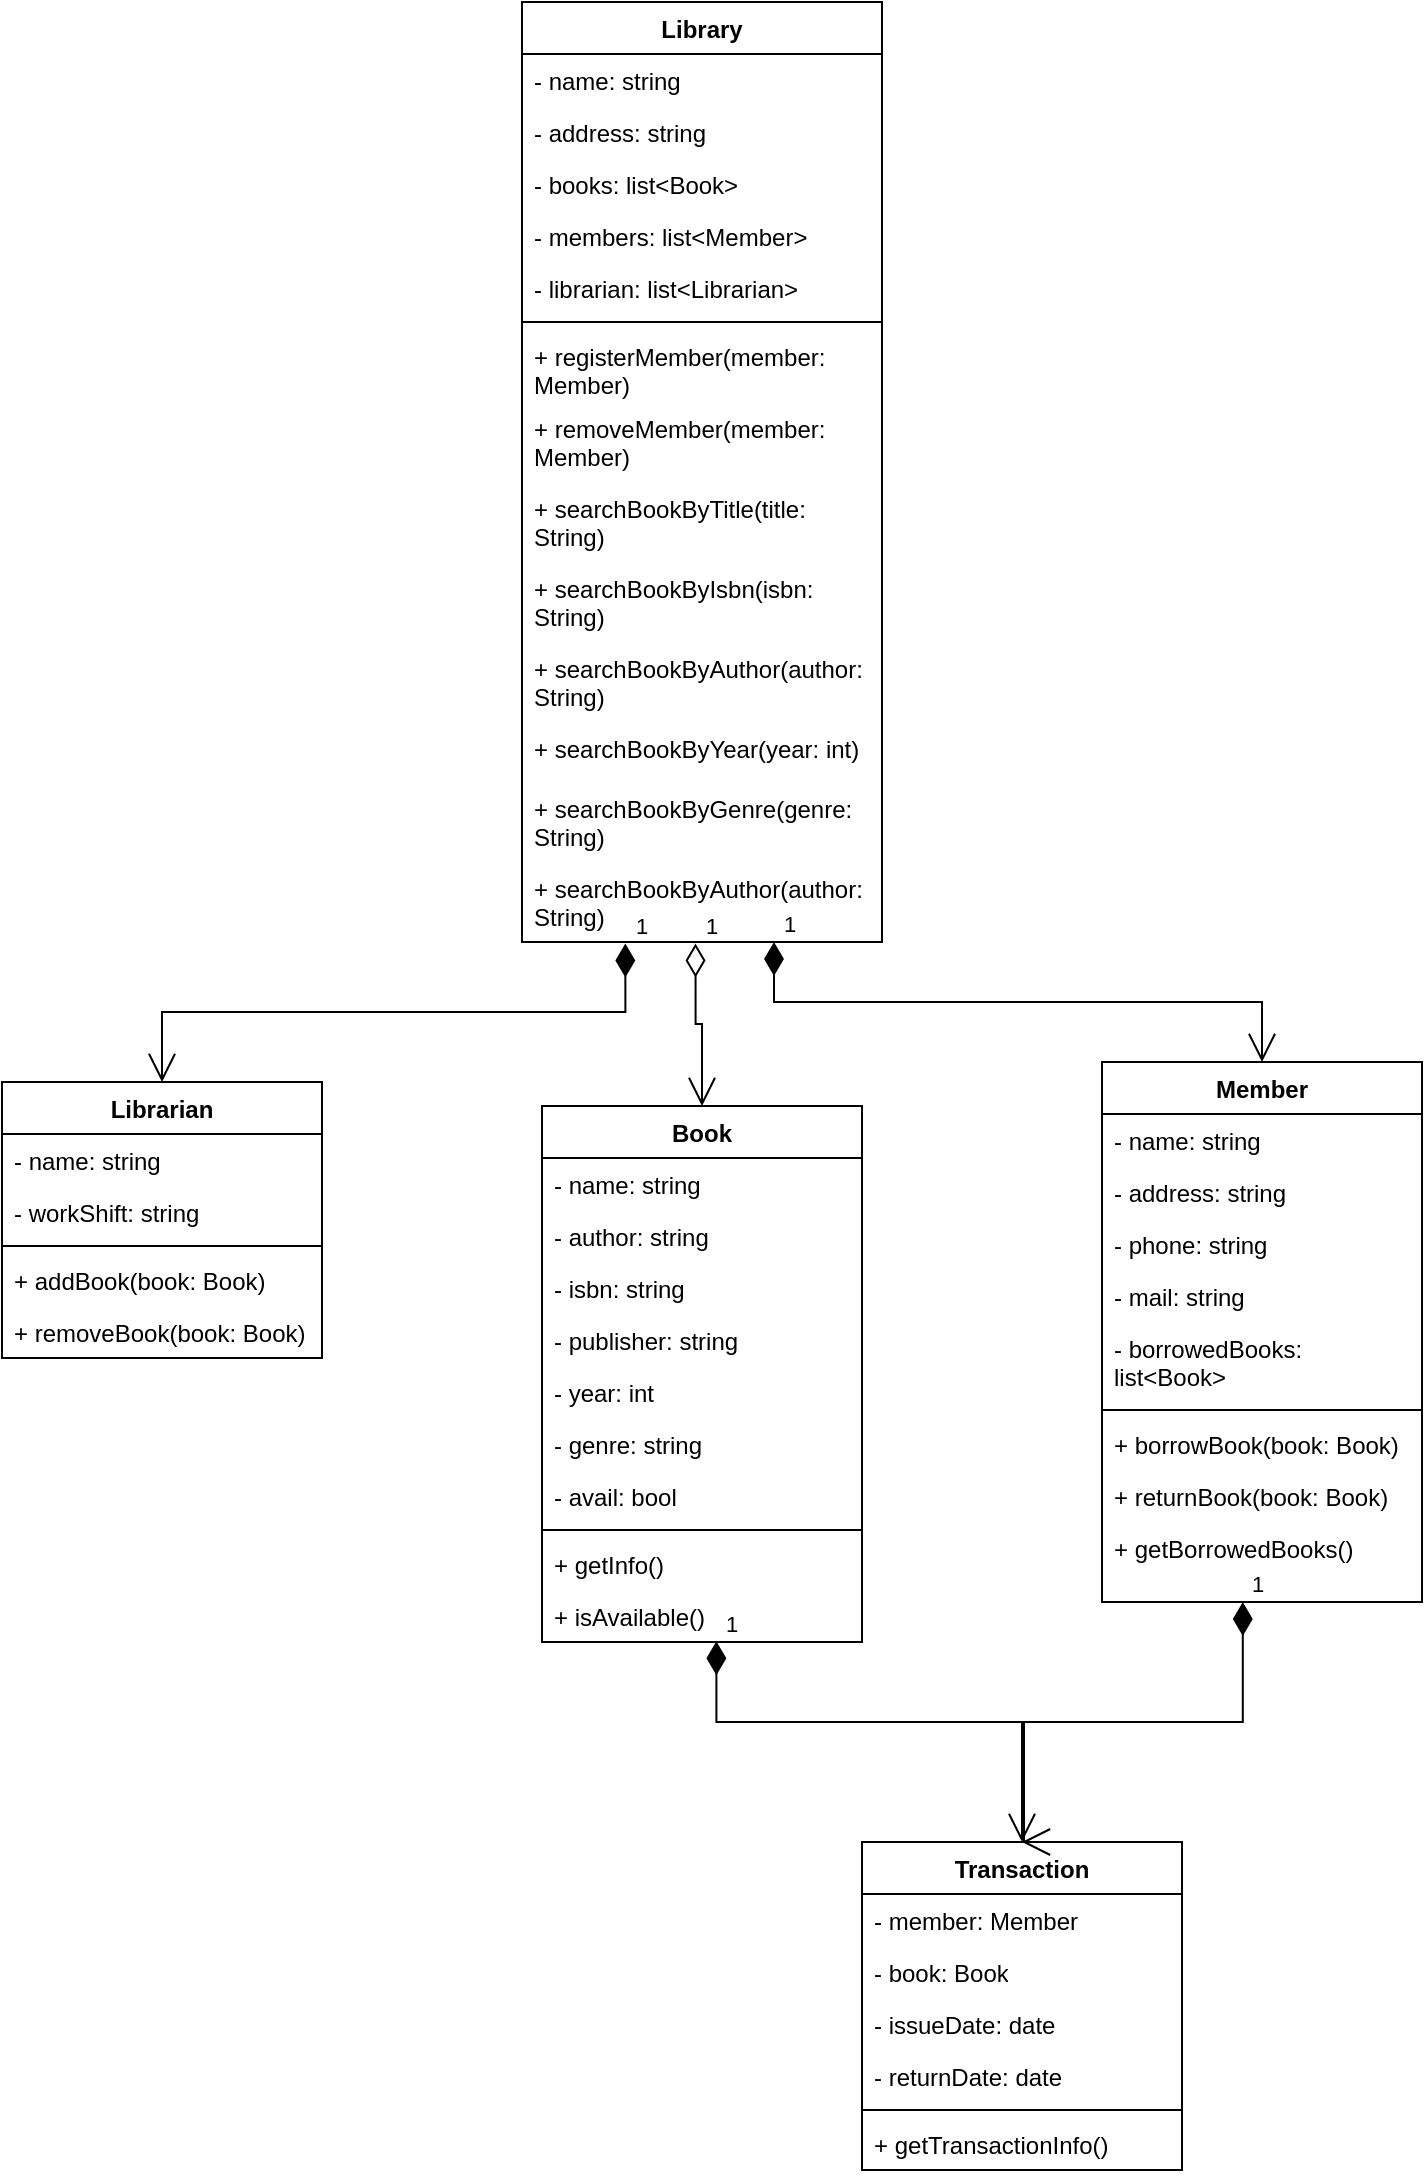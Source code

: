 <mxfile version="24.7.16">
  <diagram name="Страница — 1" id="AhORE3f5JhfYJGpRzW0F">
    <mxGraphModel dx="1050" dy="663" grid="1" gridSize="10" guides="1" tooltips="1" connect="1" arrows="1" fold="1" page="1" pageScale="1" pageWidth="827" pageHeight="1169" math="0" shadow="0">
      <root>
        <mxCell id="0" />
        <mxCell id="1" parent="0" />
        <mxCell id="qfnEQF6QedUYXIoVcdJ5-1" value="Book" style="swimlane;fontStyle=1;align=center;verticalAlign=top;childLayout=stackLayout;horizontal=1;startSize=26;horizontalStack=0;resizeParent=1;resizeParentMax=0;resizeLast=0;collapsible=1;marginBottom=0;whiteSpace=wrap;html=1;" vertex="1" parent="1">
          <mxGeometry x="310" y="572" width="160" height="268" as="geometry" />
        </mxCell>
        <mxCell id="qfnEQF6QedUYXIoVcdJ5-2" value="- name: string" style="text;strokeColor=none;fillColor=none;align=left;verticalAlign=top;spacingLeft=4;spacingRight=4;overflow=hidden;rotatable=0;points=[[0,0.5],[1,0.5]];portConstraint=eastwest;whiteSpace=wrap;html=1;" vertex="1" parent="qfnEQF6QedUYXIoVcdJ5-1">
          <mxGeometry y="26" width="160" height="26" as="geometry" />
        </mxCell>
        <mxCell id="qfnEQF6QedUYXIoVcdJ5-26" value="- author: string" style="text;strokeColor=none;fillColor=none;align=left;verticalAlign=top;spacingLeft=4;spacingRight=4;overflow=hidden;rotatable=0;points=[[0,0.5],[1,0.5]];portConstraint=eastwest;whiteSpace=wrap;html=1;" vertex="1" parent="qfnEQF6QedUYXIoVcdJ5-1">
          <mxGeometry y="52" width="160" height="26" as="geometry" />
        </mxCell>
        <mxCell id="qfnEQF6QedUYXIoVcdJ5-25" value="- isbn: string" style="text;strokeColor=none;fillColor=none;align=left;verticalAlign=top;spacingLeft=4;spacingRight=4;overflow=hidden;rotatable=0;points=[[0,0.5],[1,0.5]];portConstraint=eastwest;whiteSpace=wrap;html=1;" vertex="1" parent="qfnEQF6QedUYXIoVcdJ5-1">
          <mxGeometry y="78" width="160" height="26" as="geometry" />
        </mxCell>
        <mxCell id="qfnEQF6QedUYXIoVcdJ5-24" value="- publisher: string" style="text;strokeColor=none;fillColor=none;align=left;verticalAlign=top;spacingLeft=4;spacingRight=4;overflow=hidden;rotatable=0;points=[[0,0.5],[1,0.5]];portConstraint=eastwest;whiteSpace=wrap;html=1;" vertex="1" parent="qfnEQF6QedUYXIoVcdJ5-1">
          <mxGeometry y="104" width="160" height="26" as="geometry" />
        </mxCell>
        <mxCell id="qfnEQF6QedUYXIoVcdJ5-23" value="- year: int" style="text;strokeColor=none;fillColor=none;align=left;verticalAlign=top;spacingLeft=4;spacingRight=4;overflow=hidden;rotatable=0;points=[[0,0.5],[1,0.5]];portConstraint=eastwest;whiteSpace=wrap;html=1;" vertex="1" parent="qfnEQF6QedUYXIoVcdJ5-1">
          <mxGeometry y="130" width="160" height="26" as="geometry" />
        </mxCell>
        <mxCell id="qfnEQF6QedUYXIoVcdJ5-22" value="- genre: string" style="text;strokeColor=none;fillColor=none;align=left;verticalAlign=top;spacingLeft=4;spacingRight=4;overflow=hidden;rotatable=0;points=[[0,0.5],[1,0.5]];portConstraint=eastwest;whiteSpace=wrap;html=1;" vertex="1" parent="qfnEQF6QedUYXIoVcdJ5-1">
          <mxGeometry y="156" width="160" height="26" as="geometry" />
        </mxCell>
        <mxCell id="qfnEQF6QedUYXIoVcdJ5-21" value="- avail: bool" style="text;strokeColor=none;fillColor=none;align=left;verticalAlign=top;spacingLeft=4;spacingRight=4;overflow=hidden;rotatable=0;points=[[0,0.5],[1,0.5]];portConstraint=eastwest;whiteSpace=wrap;html=1;" vertex="1" parent="qfnEQF6QedUYXIoVcdJ5-1">
          <mxGeometry y="182" width="160" height="26" as="geometry" />
        </mxCell>
        <mxCell id="qfnEQF6QedUYXIoVcdJ5-3" value="" style="line;strokeWidth=1;fillColor=none;align=left;verticalAlign=middle;spacingTop=-1;spacingLeft=3;spacingRight=3;rotatable=0;labelPosition=right;points=[];portConstraint=eastwest;strokeColor=inherit;" vertex="1" parent="qfnEQF6QedUYXIoVcdJ5-1">
          <mxGeometry y="208" width="160" height="8" as="geometry" />
        </mxCell>
        <mxCell id="qfnEQF6QedUYXIoVcdJ5-4" value="+ getInfo()" style="text;strokeColor=none;fillColor=none;align=left;verticalAlign=top;spacingLeft=4;spacingRight=4;overflow=hidden;rotatable=0;points=[[0,0.5],[1,0.5]];portConstraint=eastwest;whiteSpace=wrap;html=1;" vertex="1" parent="qfnEQF6QedUYXIoVcdJ5-1">
          <mxGeometry y="216" width="160" height="26" as="geometry" />
        </mxCell>
        <mxCell id="qfnEQF6QedUYXIoVcdJ5-27" value="+ isAvailable()" style="text;strokeColor=none;fillColor=none;align=left;verticalAlign=top;spacingLeft=4;spacingRight=4;overflow=hidden;rotatable=0;points=[[0,0.5],[1,0.5]];portConstraint=eastwest;whiteSpace=wrap;html=1;" vertex="1" parent="qfnEQF6QedUYXIoVcdJ5-1">
          <mxGeometry y="242" width="160" height="26" as="geometry" />
        </mxCell>
        <mxCell id="qfnEQF6QedUYXIoVcdJ5-5" value="Member" style="swimlane;fontStyle=1;align=center;verticalAlign=top;childLayout=stackLayout;horizontal=1;startSize=26;horizontalStack=0;resizeParent=1;resizeParentMax=0;resizeLast=0;collapsible=1;marginBottom=0;whiteSpace=wrap;html=1;" vertex="1" parent="1">
          <mxGeometry x="590" y="550" width="160" height="270" as="geometry" />
        </mxCell>
        <mxCell id="qfnEQF6QedUYXIoVcdJ5-6" value="- name: string" style="text;strokeColor=none;fillColor=none;align=left;verticalAlign=top;spacingLeft=4;spacingRight=4;overflow=hidden;rotatable=0;points=[[0,0.5],[1,0.5]];portConstraint=eastwest;whiteSpace=wrap;html=1;" vertex="1" parent="qfnEQF6QedUYXIoVcdJ5-5">
          <mxGeometry y="26" width="160" height="26" as="geometry" />
        </mxCell>
        <mxCell id="qfnEQF6QedUYXIoVcdJ5-31" value="- address: string" style="text;strokeColor=none;fillColor=none;align=left;verticalAlign=top;spacingLeft=4;spacingRight=4;overflow=hidden;rotatable=0;points=[[0,0.5],[1,0.5]];portConstraint=eastwest;whiteSpace=wrap;html=1;" vertex="1" parent="qfnEQF6QedUYXIoVcdJ5-5">
          <mxGeometry y="52" width="160" height="26" as="geometry" />
        </mxCell>
        <mxCell id="qfnEQF6QedUYXIoVcdJ5-30" value="- phone: string" style="text;strokeColor=none;fillColor=none;align=left;verticalAlign=top;spacingLeft=4;spacingRight=4;overflow=hidden;rotatable=0;points=[[0,0.5],[1,0.5]];portConstraint=eastwest;whiteSpace=wrap;html=1;" vertex="1" parent="qfnEQF6QedUYXIoVcdJ5-5">
          <mxGeometry y="78" width="160" height="26" as="geometry" />
        </mxCell>
        <mxCell id="qfnEQF6QedUYXIoVcdJ5-29" value="- mail: string" style="text;strokeColor=none;fillColor=none;align=left;verticalAlign=top;spacingLeft=4;spacingRight=4;overflow=hidden;rotatable=0;points=[[0,0.5],[1,0.5]];portConstraint=eastwest;whiteSpace=wrap;html=1;" vertex="1" parent="qfnEQF6QedUYXIoVcdJ5-5">
          <mxGeometry y="104" width="160" height="26" as="geometry" />
        </mxCell>
        <mxCell id="qfnEQF6QedUYXIoVcdJ5-28" value="- borrowedBooks: list&amp;lt;Book&amp;gt;" style="text;strokeColor=none;fillColor=none;align=left;verticalAlign=top;spacingLeft=4;spacingRight=4;overflow=hidden;rotatable=0;points=[[0,0.5],[1,0.5]];portConstraint=eastwest;whiteSpace=wrap;html=1;" vertex="1" parent="qfnEQF6QedUYXIoVcdJ5-5">
          <mxGeometry y="130" width="160" height="40" as="geometry" />
        </mxCell>
        <mxCell id="qfnEQF6QedUYXIoVcdJ5-7" value="" style="line;strokeWidth=1;fillColor=none;align=left;verticalAlign=middle;spacingTop=-1;spacingLeft=3;spacingRight=3;rotatable=0;labelPosition=right;points=[];portConstraint=eastwest;strokeColor=inherit;" vertex="1" parent="qfnEQF6QedUYXIoVcdJ5-5">
          <mxGeometry y="170" width="160" height="8" as="geometry" />
        </mxCell>
        <mxCell id="qfnEQF6QedUYXIoVcdJ5-8" value="+ borrowBook(book: Book)" style="text;strokeColor=none;fillColor=none;align=left;verticalAlign=top;spacingLeft=4;spacingRight=4;overflow=hidden;rotatable=0;points=[[0,0.5],[1,0.5]];portConstraint=eastwest;whiteSpace=wrap;html=1;" vertex="1" parent="qfnEQF6QedUYXIoVcdJ5-5">
          <mxGeometry y="178" width="160" height="26" as="geometry" />
        </mxCell>
        <mxCell id="qfnEQF6QedUYXIoVcdJ5-33" value="+ returnBook(book: Book)" style="text;strokeColor=none;fillColor=none;align=left;verticalAlign=top;spacingLeft=4;spacingRight=4;overflow=hidden;rotatable=0;points=[[0,0.5],[1,0.5]];portConstraint=eastwest;whiteSpace=wrap;html=1;" vertex="1" parent="qfnEQF6QedUYXIoVcdJ5-5">
          <mxGeometry y="204" width="160" height="26" as="geometry" />
        </mxCell>
        <mxCell id="qfnEQF6QedUYXIoVcdJ5-32" value="+ getBorrowedBooks()" style="text;strokeColor=none;fillColor=none;align=left;verticalAlign=top;spacingLeft=4;spacingRight=4;overflow=hidden;rotatable=0;points=[[0,0.5],[1,0.5]];portConstraint=eastwest;whiteSpace=wrap;html=1;" vertex="1" parent="qfnEQF6QedUYXIoVcdJ5-5">
          <mxGeometry y="230" width="160" height="40" as="geometry" />
        </mxCell>
        <mxCell id="qfnEQF6QedUYXIoVcdJ5-9" value="Transaction" style="swimlane;fontStyle=1;align=center;verticalAlign=top;childLayout=stackLayout;horizontal=1;startSize=26;horizontalStack=0;resizeParent=1;resizeParentMax=0;resizeLast=0;collapsible=1;marginBottom=0;whiteSpace=wrap;html=1;" vertex="1" parent="1">
          <mxGeometry x="470" y="940" width="160" height="164" as="geometry" />
        </mxCell>
        <mxCell id="qfnEQF6QedUYXIoVcdJ5-10" value="- member: Member" style="text;strokeColor=none;fillColor=none;align=left;verticalAlign=top;spacingLeft=4;spacingRight=4;overflow=hidden;rotatable=0;points=[[0,0.5],[1,0.5]];portConstraint=eastwest;whiteSpace=wrap;html=1;" vertex="1" parent="qfnEQF6QedUYXIoVcdJ5-9">
          <mxGeometry y="26" width="160" height="26" as="geometry" />
        </mxCell>
        <mxCell id="qfnEQF6QedUYXIoVcdJ5-51" value="- book: Book" style="text;strokeColor=none;fillColor=none;align=left;verticalAlign=top;spacingLeft=4;spacingRight=4;overflow=hidden;rotatable=0;points=[[0,0.5],[1,0.5]];portConstraint=eastwest;whiteSpace=wrap;html=1;" vertex="1" parent="qfnEQF6QedUYXIoVcdJ5-9">
          <mxGeometry y="52" width="160" height="26" as="geometry" />
        </mxCell>
        <mxCell id="qfnEQF6QedUYXIoVcdJ5-50" value="- issueDate: date" style="text;strokeColor=none;fillColor=none;align=left;verticalAlign=top;spacingLeft=4;spacingRight=4;overflow=hidden;rotatable=0;points=[[0,0.5],[1,0.5]];portConstraint=eastwest;whiteSpace=wrap;html=1;" vertex="1" parent="qfnEQF6QedUYXIoVcdJ5-9">
          <mxGeometry y="78" width="160" height="26" as="geometry" />
        </mxCell>
        <mxCell id="qfnEQF6QedUYXIoVcdJ5-49" value="- returnDate: date" style="text;strokeColor=none;fillColor=none;align=left;verticalAlign=top;spacingLeft=4;spacingRight=4;overflow=hidden;rotatable=0;points=[[0,0.5],[1,0.5]];portConstraint=eastwest;whiteSpace=wrap;html=1;" vertex="1" parent="qfnEQF6QedUYXIoVcdJ5-9">
          <mxGeometry y="104" width="160" height="26" as="geometry" />
        </mxCell>
        <mxCell id="qfnEQF6QedUYXIoVcdJ5-11" value="" style="line;strokeWidth=1;fillColor=none;align=left;verticalAlign=middle;spacingTop=-1;spacingLeft=3;spacingRight=3;rotatable=0;labelPosition=right;points=[];portConstraint=eastwest;strokeColor=inherit;" vertex="1" parent="qfnEQF6QedUYXIoVcdJ5-9">
          <mxGeometry y="130" width="160" height="8" as="geometry" />
        </mxCell>
        <mxCell id="qfnEQF6QedUYXIoVcdJ5-12" value="+ getTransactionInfo()" style="text;strokeColor=none;fillColor=none;align=left;verticalAlign=top;spacingLeft=4;spacingRight=4;overflow=hidden;rotatable=0;points=[[0,0.5],[1,0.5]];portConstraint=eastwest;whiteSpace=wrap;html=1;" vertex="1" parent="qfnEQF6QedUYXIoVcdJ5-9">
          <mxGeometry y="138" width="160" height="26" as="geometry" />
        </mxCell>
        <mxCell id="qfnEQF6QedUYXIoVcdJ5-13" value="Library" style="swimlane;fontStyle=1;align=center;verticalAlign=top;childLayout=stackLayout;horizontal=1;startSize=26;horizontalStack=0;resizeParent=1;resizeParentMax=0;resizeLast=0;collapsible=1;marginBottom=0;whiteSpace=wrap;html=1;" vertex="1" parent="1">
          <mxGeometry x="300" y="20" width="180" height="470" as="geometry" />
        </mxCell>
        <mxCell id="qfnEQF6QedUYXIoVcdJ5-14" value="- name: string" style="text;strokeColor=none;fillColor=none;align=left;verticalAlign=top;spacingLeft=4;spacingRight=4;overflow=hidden;rotatable=0;points=[[0,0.5],[1,0.5]];portConstraint=eastwest;whiteSpace=wrap;html=1;" vertex="1" parent="qfnEQF6QedUYXIoVcdJ5-13">
          <mxGeometry y="26" width="180" height="26" as="geometry" />
        </mxCell>
        <mxCell id="qfnEQF6QedUYXIoVcdJ5-41" value="- address: string" style="text;strokeColor=none;fillColor=none;align=left;verticalAlign=top;spacingLeft=4;spacingRight=4;overflow=hidden;rotatable=0;points=[[0,0.5],[1,0.5]];portConstraint=eastwest;whiteSpace=wrap;html=1;" vertex="1" parent="qfnEQF6QedUYXIoVcdJ5-13">
          <mxGeometry y="52" width="180" height="26" as="geometry" />
        </mxCell>
        <mxCell id="qfnEQF6QedUYXIoVcdJ5-40" value="- books: list&amp;lt;Book&amp;gt;" style="text;strokeColor=none;fillColor=none;align=left;verticalAlign=top;spacingLeft=4;spacingRight=4;overflow=hidden;rotatable=0;points=[[0,0.5],[1,0.5]];portConstraint=eastwest;whiteSpace=wrap;html=1;" vertex="1" parent="qfnEQF6QedUYXIoVcdJ5-13">
          <mxGeometry y="78" width="180" height="26" as="geometry" />
        </mxCell>
        <mxCell id="qfnEQF6QedUYXIoVcdJ5-39" value="- members: list&amp;lt;Member&amp;gt;" style="text;strokeColor=none;fillColor=none;align=left;verticalAlign=top;spacingLeft=4;spacingRight=4;overflow=hidden;rotatable=0;points=[[0,0.5],[1,0.5]];portConstraint=eastwest;whiteSpace=wrap;html=1;" vertex="1" parent="qfnEQF6QedUYXIoVcdJ5-13">
          <mxGeometry y="104" width="180" height="26" as="geometry" />
        </mxCell>
        <mxCell id="qfnEQF6QedUYXIoVcdJ5-38" value="- librarian: list&amp;lt;Librarian&amp;gt;" style="text;strokeColor=none;fillColor=none;align=left;verticalAlign=top;spacingLeft=4;spacingRight=4;overflow=hidden;rotatable=0;points=[[0,0.5],[1,0.5]];portConstraint=eastwest;whiteSpace=wrap;html=1;" vertex="1" parent="qfnEQF6QedUYXIoVcdJ5-13">
          <mxGeometry y="130" width="180" height="26" as="geometry" />
        </mxCell>
        <mxCell id="qfnEQF6QedUYXIoVcdJ5-15" value="" style="line;strokeWidth=1;fillColor=none;align=left;verticalAlign=middle;spacingTop=-1;spacingLeft=3;spacingRight=3;rotatable=0;labelPosition=right;points=[];portConstraint=eastwest;strokeColor=inherit;" vertex="1" parent="qfnEQF6QedUYXIoVcdJ5-13">
          <mxGeometry y="156" width="180" height="8" as="geometry" />
        </mxCell>
        <mxCell id="qfnEQF6QedUYXIoVcdJ5-16" value="+ registerMember(member: Member)" style="text;strokeColor=none;fillColor=none;align=left;verticalAlign=top;spacingLeft=4;spacingRight=4;overflow=hidden;rotatable=0;points=[[0,0.5],[1,0.5]];portConstraint=eastwest;whiteSpace=wrap;html=1;" vertex="1" parent="qfnEQF6QedUYXIoVcdJ5-13">
          <mxGeometry y="164" width="180" height="36" as="geometry" />
        </mxCell>
        <mxCell id="qfnEQF6QedUYXIoVcdJ5-44" value="+&amp;nbsp;removeMember(member: Member)" style="text;strokeColor=none;fillColor=none;align=left;verticalAlign=top;spacingLeft=4;spacingRight=4;overflow=hidden;rotatable=0;points=[[0,0.5],[1,0.5]];portConstraint=eastwest;whiteSpace=wrap;html=1;" vertex="1" parent="qfnEQF6QedUYXIoVcdJ5-13">
          <mxGeometry y="200" width="180" height="40" as="geometry" />
        </mxCell>
        <mxCell id="qfnEQF6QedUYXIoVcdJ5-43" value="+ searchBookByTitle(title: String)" style="text;strokeColor=none;fillColor=none;align=left;verticalAlign=top;spacingLeft=4;spacingRight=4;overflow=hidden;rotatable=0;points=[[0,0.5],[1,0.5]];portConstraint=eastwest;whiteSpace=wrap;html=1;" vertex="1" parent="qfnEQF6QedUYXIoVcdJ5-13">
          <mxGeometry y="240" width="180" height="40" as="geometry" />
        </mxCell>
        <mxCell id="qfnEQF6QedUYXIoVcdJ5-45" value="+ searchBookByIsbn(isbn: String)" style="text;strokeColor=none;fillColor=none;align=left;verticalAlign=top;spacingLeft=4;spacingRight=4;overflow=hidden;rotatable=0;points=[[0,0.5],[1,0.5]];portConstraint=eastwest;whiteSpace=wrap;html=1;" vertex="1" parent="qfnEQF6QedUYXIoVcdJ5-13">
          <mxGeometry y="280" width="180" height="40" as="geometry" />
        </mxCell>
        <mxCell id="qfnEQF6QedUYXIoVcdJ5-42" value="+&amp;nbsp;searchBookByAuthor(author: String)" style="text;strokeColor=none;fillColor=none;align=left;verticalAlign=top;spacingLeft=4;spacingRight=4;overflow=hidden;rotatable=0;points=[[0,0.5],[1,0.5]];portConstraint=eastwest;whiteSpace=wrap;html=1;" vertex="1" parent="qfnEQF6QedUYXIoVcdJ5-13">
          <mxGeometry y="320" width="180" height="40" as="geometry" />
        </mxCell>
        <mxCell id="qfnEQF6QedUYXIoVcdJ5-47" value="+&amp;nbsp;searchBookByYear(year: int)" style="text;strokeColor=none;fillColor=none;align=left;verticalAlign=top;spacingLeft=4;spacingRight=4;overflow=hidden;rotatable=0;points=[[0,0.5],[1,0.5]];portConstraint=eastwest;whiteSpace=wrap;html=1;" vertex="1" parent="qfnEQF6QedUYXIoVcdJ5-13">
          <mxGeometry y="360" width="180" height="30" as="geometry" />
        </mxCell>
        <mxCell id="qfnEQF6QedUYXIoVcdJ5-48" value="+&amp;nbsp;searchBookByGenre(genre: String)" style="text;strokeColor=none;fillColor=none;align=left;verticalAlign=top;spacingLeft=4;spacingRight=4;overflow=hidden;rotatable=0;points=[[0,0.5],[1,0.5]];portConstraint=eastwest;whiteSpace=wrap;html=1;" vertex="1" parent="qfnEQF6QedUYXIoVcdJ5-13">
          <mxGeometry y="390" width="180" height="40" as="geometry" />
        </mxCell>
        <mxCell id="qfnEQF6QedUYXIoVcdJ5-46" value="+&amp;nbsp;searchBookByAuthor(author: String)" style="text;strokeColor=none;fillColor=none;align=left;verticalAlign=top;spacingLeft=4;spacingRight=4;overflow=hidden;rotatable=0;points=[[0,0.5],[1,0.5]];portConstraint=eastwest;whiteSpace=wrap;html=1;" vertex="1" parent="qfnEQF6QedUYXIoVcdJ5-13">
          <mxGeometry y="430" width="180" height="40" as="geometry" />
        </mxCell>
        <mxCell id="qfnEQF6QedUYXIoVcdJ5-17" value="Librarian" style="swimlane;fontStyle=1;align=center;verticalAlign=top;childLayout=stackLayout;horizontal=1;startSize=26;horizontalStack=0;resizeParent=1;resizeParentMax=0;resizeLast=0;collapsible=1;marginBottom=0;whiteSpace=wrap;html=1;" vertex="1" parent="1">
          <mxGeometry x="40" y="560" width="160" height="138" as="geometry" />
        </mxCell>
        <mxCell id="qfnEQF6QedUYXIoVcdJ5-18" value="- name: string" style="text;strokeColor=none;fillColor=none;align=left;verticalAlign=top;spacingLeft=4;spacingRight=4;overflow=hidden;rotatable=0;points=[[0,0.5],[1,0.5]];portConstraint=eastwest;whiteSpace=wrap;html=1;" vertex="1" parent="qfnEQF6QedUYXIoVcdJ5-17">
          <mxGeometry y="26" width="160" height="26" as="geometry" />
        </mxCell>
        <mxCell id="qfnEQF6QedUYXIoVcdJ5-34" value="- workShift: string" style="text;strokeColor=none;fillColor=none;align=left;verticalAlign=top;spacingLeft=4;spacingRight=4;overflow=hidden;rotatable=0;points=[[0,0.5],[1,0.5]];portConstraint=eastwest;whiteSpace=wrap;html=1;" vertex="1" parent="qfnEQF6QedUYXIoVcdJ5-17">
          <mxGeometry y="52" width="160" height="26" as="geometry" />
        </mxCell>
        <mxCell id="qfnEQF6QedUYXIoVcdJ5-19" value="" style="line;strokeWidth=1;fillColor=none;align=left;verticalAlign=middle;spacingTop=-1;spacingLeft=3;spacingRight=3;rotatable=0;labelPosition=right;points=[];portConstraint=eastwest;strokeColor=inherit;" vertex="1" parent="qfnEQF6QedUYXIoVcdJ5-17">
          <mxGeometry y="78" width="160" height="8" as="geometry" />
        </mxCell>
        <mxCell id="qfnEQF6QedUYXIoVcdJ5-20" value="+ addBook(book: Book)" style="text;strokeColor=none;fillColor=none;align=left;verticalAlign=top;spacingLeft=4;spacingRight=4;overflow=hidden;rotatable=0;points=[[0,0.5],[1,0.5]];portConstraint=eastwest;whiteSpace=wrap;html=1;" vertex="1" parent="qfnEQF6QedUYXIoVcdJ5-17">
          <mxGeometry y="86" width="160" height="26" as="geometry" />
        </mxCell>
        <mxCell id="qfnEQF6QedUYXIoVcdJ5-36" value="+ removeBook(book: Book)" style="text;strokeColor=none;fillColor=none;align=left;verticalAlign=top;spacingLeft=4;spacingRight=4;overflow=hidden;rotatable=0;points=[[0,0.5],[1,0.5]];portConstraint=eastwest;whiteSpace=wrap;html=1;" vertex="1" parent="qfnEQF6QedUYXIoVcdJ5-17">
          <mxGeometry y="112" width="160" height="26" as="geometry" />
        </mxCell>
        <mxCell id="qfnEQF6QedUYXIoVcdJ5-52" value="1" style="endArrow=open;html=1;endSize=12;startArrow=diamondThin;startSize=14;startFill=0;edgeStyle=orthogonalEdgeStyle;align=left;verticalAlign=bottom;rounded=0;exitX=0.482;exitY=1.02;exitDx=0;exitDy=0;exitPerimeter=0;entryX=0.5;entryY=0;entryDx=0;entryDy=0;" edge="1" parent="1" source="qfnEQF6QedUYXIoVcdJ5-46" target="qfnEQF6QedUYXIoVcdJ5-1">
          <mxGeometry x="-1" y="3" relative="1" as="geometry">
            <mxPoint x="40" y="890" as="sourcePoint" />
            <mxPoint x="220" y="820" as="targetPoint" />
          </mxGeometry>
        </mxCell>
        <mxCell id="qfnEQF6QedUYXIoVcdJ5-53" value="1" style="endArrow=open;html=1;endSize=12;startArrow=diamondThin;startSize=14;startFill=1;edgeStyle=orthogonalEdgeStyle;align=left;verticalAlign=bottom;rounded=0;exitX=0.287;exitY=1.02;exitDx=0;exitDy=0;exitPerimeter=0;entryX=0.5;entryY=0;entryDx=0;entryDy=0;" edge="1" parent="1" source="qfnEQF6QedUYXIoVcdJ5-46" target="qfnEQF6QedUYXIoVcdJ5-17">
          <mxGeometry x="-1" y="3" relative="1" as="geometry">
            <mxPoint x="50" y="950" as="sourcePoint" />
            <mxPoint x="210" y="950" as="targetPoint" />
          </mxGeometry>
        </mxCell>
        <mxCell id="qfnEQF6QedUYXIoVcdJ5-54" value="1" style="endArrow=open;html=1;endSize=12;startArrow=diamondThin;startSize=14;startFill=1;edgeStyle=orthogonalEdgeStyle;align=left;verticalAlign=bottom;rounded=0;exitX=0.7;exitY=1;exitDx=0;exitDy=0;exitPerimeter=0;entryX=0.5;entryY=0;entryDx=0;entryDy=0;" edge="1" parent="1" source="qfnEQF6QedUYXIoVcdJ5-46" target="qfnEQF6QedUYXIoVcdJ5-5">
          <mxGeometry x="-1" y="3" relative="1" as="geometry">
            <mxPoint x="327" y="500" as="sourcePoint" />
            <mxPoint x="130" y="570" as="targetPoint" />
          </mxGeometry>
        </mxCell>
        <mxCell id="qfnEQF6QedUYXIoVcdJ5-55" value="1" style="endArrow=open;html=1;endSize=12;startArrow=diamondThin;startSize=14;startFill=1;edgeStyle=orthogonalEdgeStyle;align=left;verticalAlign=bottom;rounded=0;exitX=0.44;exitY=1;exitDx=0;exitDy=0;exitPerimeter=0;entryX=0.5;entryY=0;entryDx=0;entryDy=0;" edge="1" parent="1" source="qfnEQF6QedUYXIoVcdJ5-32" target="qfnEQF6QedUYXIoVcdJ5-9">
          <mxGeometry x="-1" y="3" relative="1" as="geometry">
            <mxPoint x="520" y="830" as="sourcePoint" />
            <mxPoint x="700" y="870" as="targetPoint" />
          </mxGeometry>
        </mxCell>
        <mxCell id="qfnEQF6QedUYXIoVcdJ5-56" value="1" style="endArrow=open;html=1;endSize=12;startArrow=diamondThin;startSize=14;startFill=1;edgeStyle=orthogonalEdgeStyle;align=left;verticalAlign=bottom;rounded=0;exitX=0.545;exitY=0.985;exitDx=0;exitDy=0;exitPerimeter=0;" edge="1" parent="1" source="qfnEQF6QedUYXIoVcdJ5-27">
          <mxGeometry x="-1" y="3" relative="1" as="geometry">
            <mxPoint x="670" y="830" as="sourcePoint" />
            <mxPoint x="550" y="940" as="targetPoint" />
            <Array as="points">
              <mxPoint x="397" y="880" />
              <mxPoint x="551" y="880" />
            </Array>
          </mxGeometry>
        </mxCell>
      </root>
    </mxGraphModel>
  </diagram>
</mxfile>
